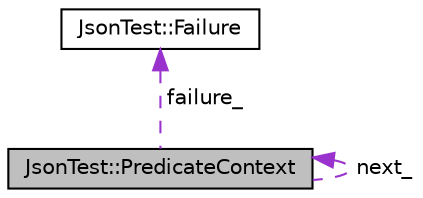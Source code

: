 digraph "JsonTest::PredicateContext"
{
  edge [fontname="Helvetica",fontsize="10",labelfontname="Helvetica",labelfontsize="10"];
  node [fontname="Helvetica",fontsize="10",shape=record];
  Node1 [label="JsonTest::PredicateContext",height=0.2,width=0.4,color="black", fillcolor="grey75", style="filled", fontcolor="black"];
  Node1 -> Node1 [dir="back",color="darkorchid3",fontsize="10",style="dashed",label=" next_" ,fontname="Helvetica"];
  Node2 -> Node1 [dir="back",color="darkorchid3",fontsize="10",style="dashed",label=" failure_" ,fontname="Helvetica"];
  Node2 [label="JsonTest::Failure",height=0.2,width=0.4,color="black", fillcolor="white", style="filled",URL="$class_json_test_1_1_failure.html"];
}
